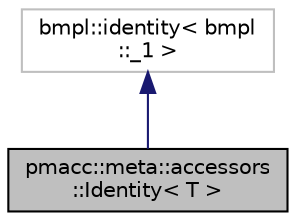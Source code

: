 digraph "pmacc::meta::accessors::Identity&lt; T &gt;"
{
 // LATEX_PDF_SIZE
  edge [fontname="Helvetica",fontsize="10",labelfontname="Helvetica",labelfontsize="10"];
  node [fontname="Helvetica",fontsize="10",shape=record];
  Node1 [label="pmacc::meta::accessors\l::Identity\< T \>",height=0.2,width=0.4,color="black", fillcolor="grey75", style="filled", fontcolor="black",tooltip="Get the type of a given type without changes."];
  Node2 -> Node1 [dir="back",color="midnightblue",fontsize="10",style="solid",fontname="Helvetica"];
  Node2 [label="bmpl::identity\< bmpl\l::_1  \>",height=0.2,width=0.4,color="grey75", fillcolor="white", style="filled",tooltip=" "];
}
